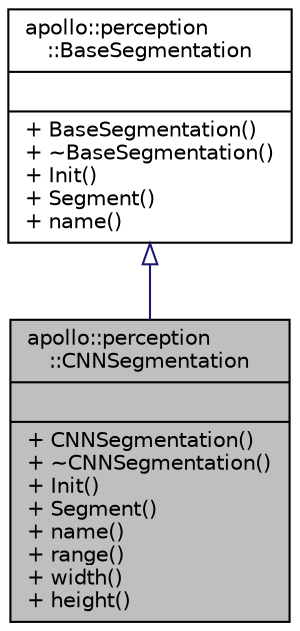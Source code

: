 digraph "apollo::perception::CNNSegmentation"
{
  edge [fontname="Helvetica",fontsize="10",labelfontname="Helvetica",labelfontsize="10"];
  node [fontname="Helvetica",fontsize="10",shape=record];
  Node1 [label="{apollo::perception\l::CNNSegmentation\n||+ CNNSegmentation()\l+ ~CNNSegmentation()\l+ Init()\l+ Segment()\l+ name()\l+ range()\l+ width()\l+ height()\l}",height=0.2,width=0.4,color="black", fillcolor="grey75", style="filled" fontcolor="black"];
  Node2 -> Node1 [dir="back",color="midnightblue",fontsize="10",style="solid",arrowtail="onormal",fontname="Helvetica"];
  Node2 [label="{apollo::perception\l::BaseSegmentation\n||+ BaseSegmentation()\l+ ~BaseSegmentation()\l+ Init()\l+ Segment()\l+ name()\l}",height=0.2,width=0.4,color="black", fillcolor="white", style="filled",URL="$classapollo_1_1perception_1_1BaseSegmentation.html"];
}
